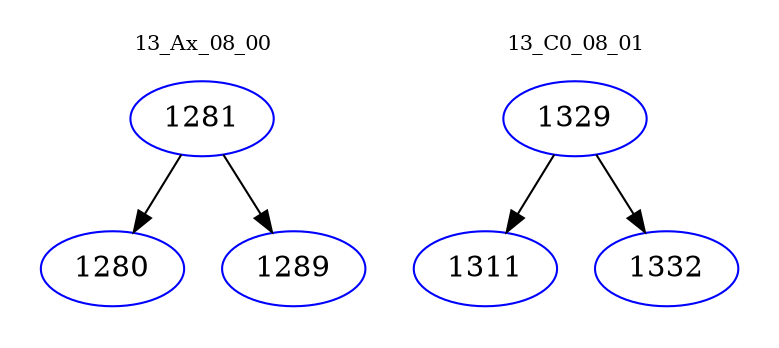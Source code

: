 digraph{
subgraph cluster_0 {
color = white
label = "13_Ax_08_00";
fontsize=10;
T0_1281 [label="1281", color="blue"]
T0_1281 -> T0_1280 [color="black"]
T0_1280 [label="1280", color="blue"]
T0_1281 -> T0_1289 [color="black"]
T0_1289 [label="1289", color="blue"]
}
subgraph cluster_1 {
color = white
label = "13_C0_08_01";
fontsize=10;
T1_1329 [label="1329", color="blue"]
T1_1329 -> T1_1311 [color="black"]
T1_1311 [label="1311", color="blue"]
T1_1329 -> T1_1332 [color="black"]
T1_1332 [label="1332", color="blue"]
}
}
